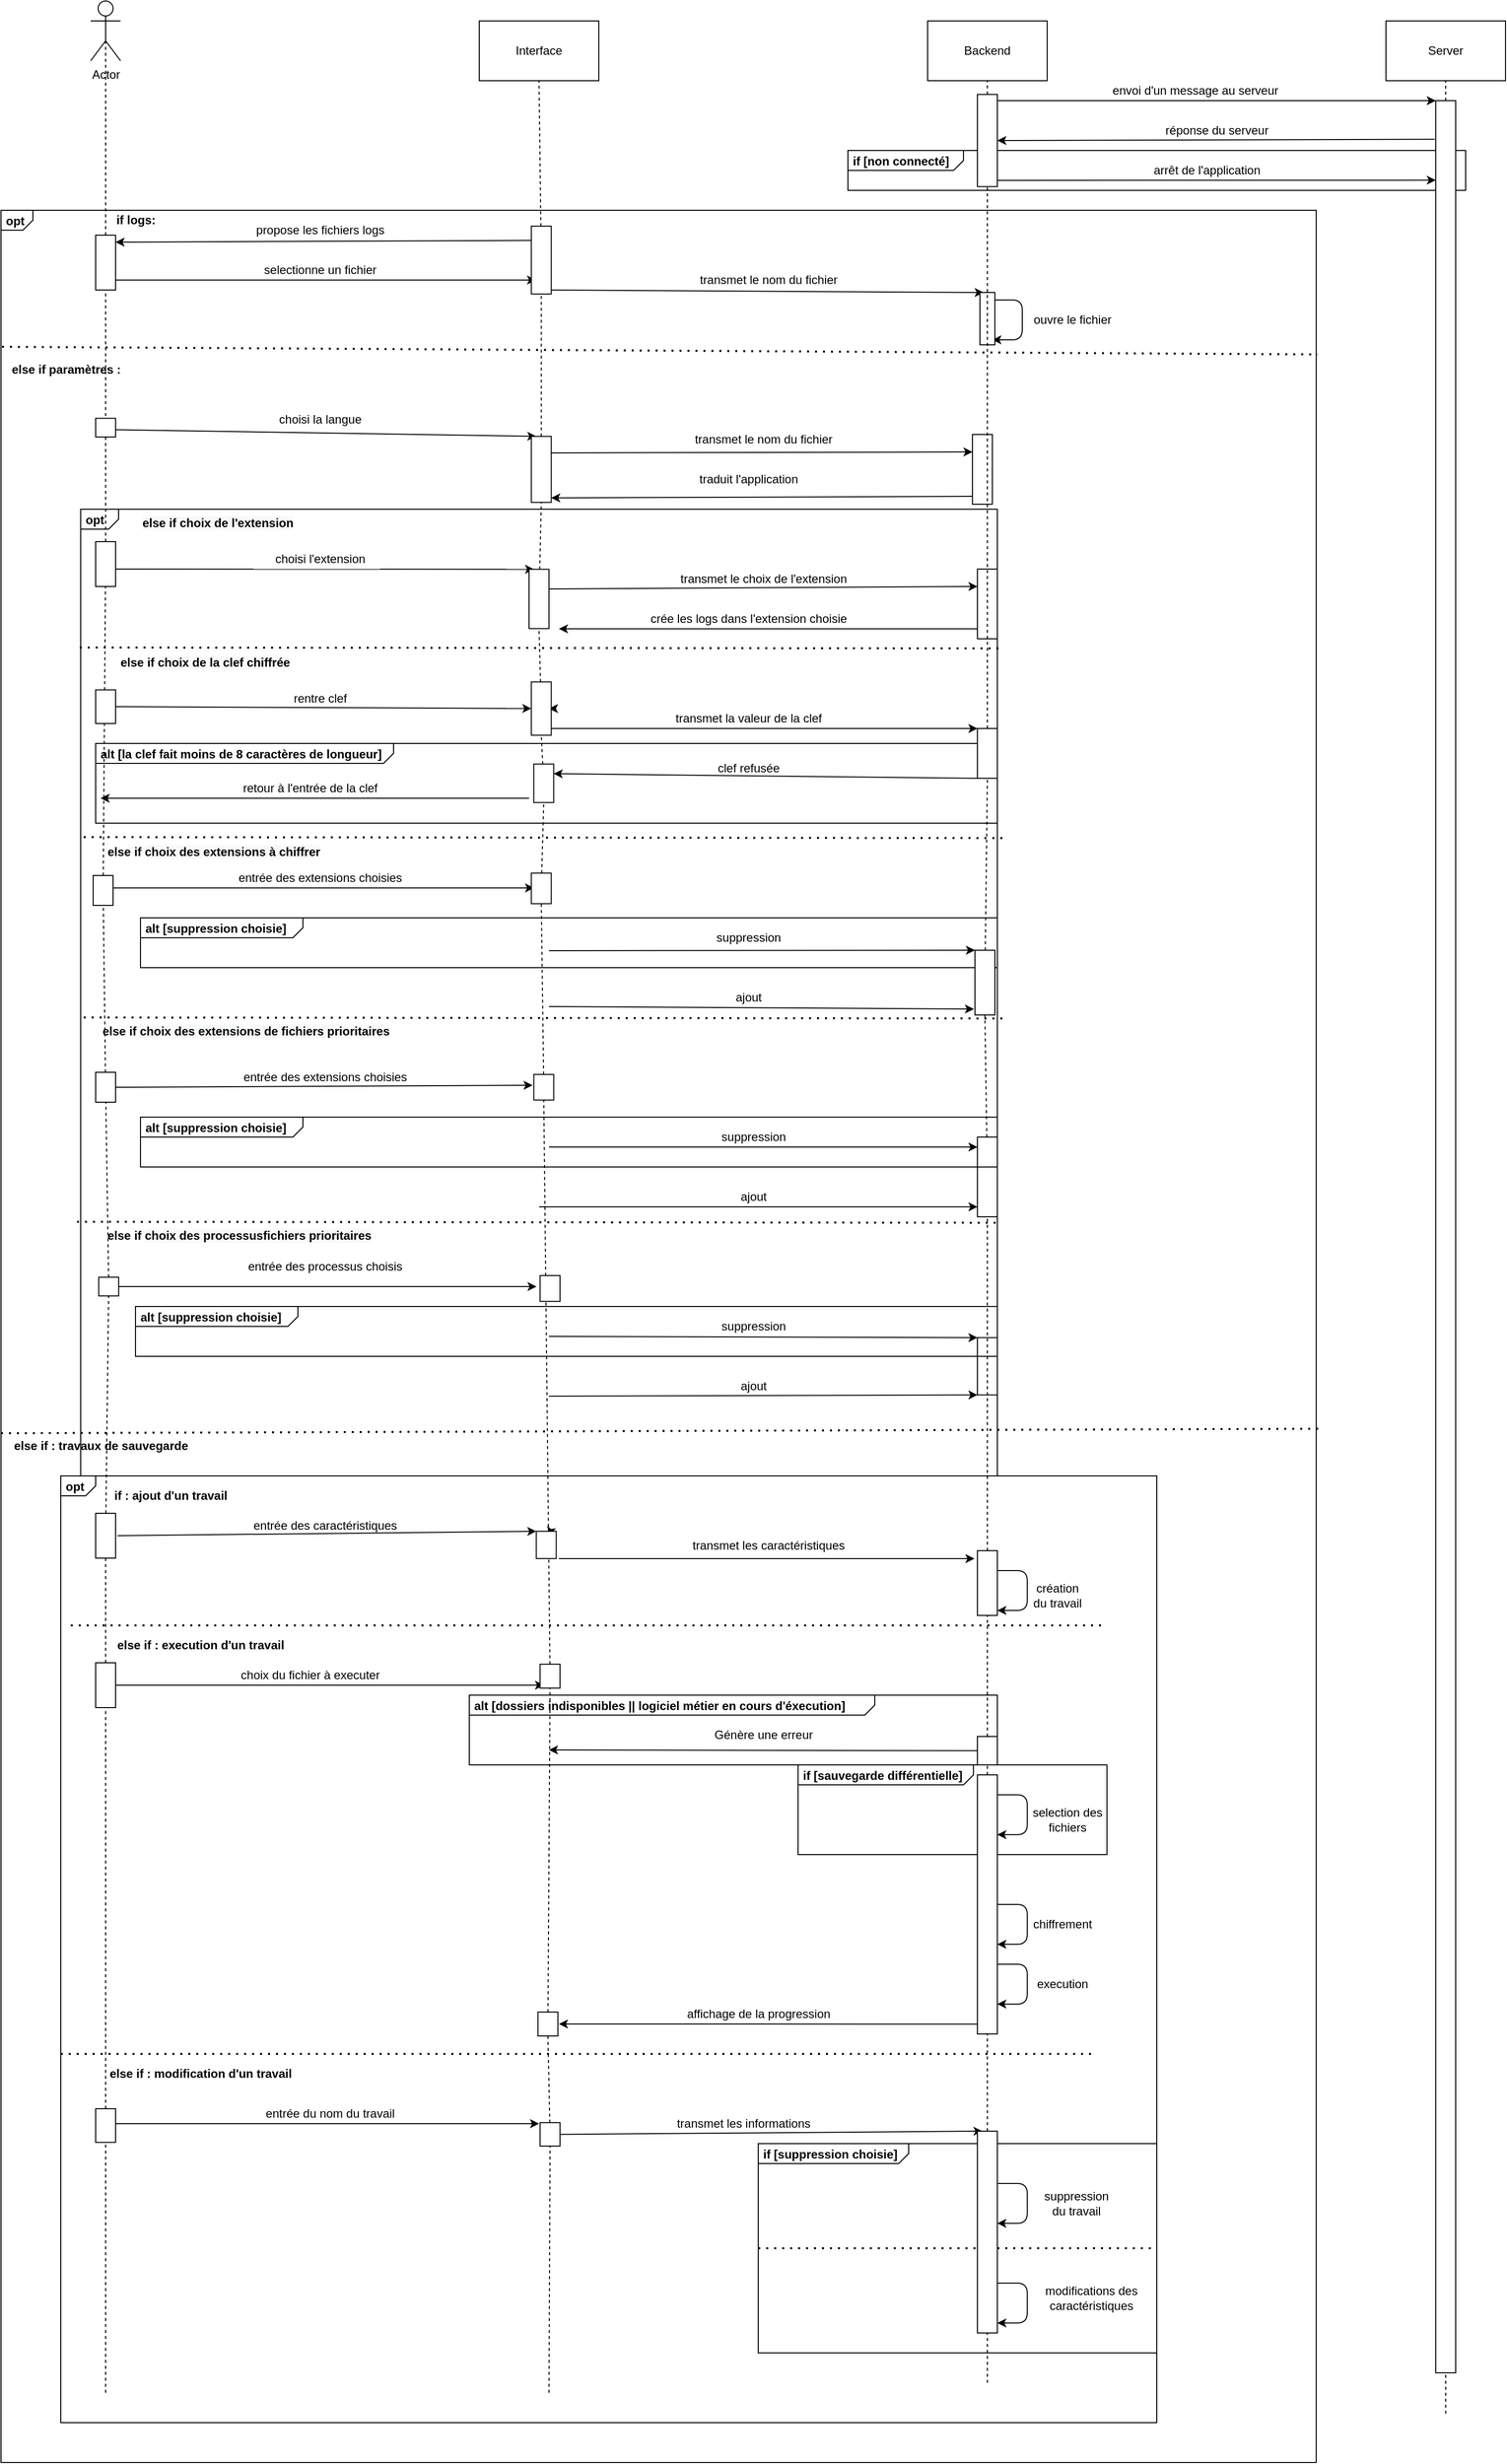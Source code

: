 <mxfile version="20.3.0" type="device"><diagram id="PxsKQjzxq3n8BK28m_Vh" name="Page-1"><mxGraphModel dx="2012" dy="721" grid="1" gridSize="10" guides="1" tooltips="1" connect="1" arrows="1" fold="1" page="1" pageScale="1" pageWidth="827" pageHeight="1169" math="0" shadow="0"><root><mxCell id="0"/><mxCell id="1" parent="0"/><mxCell id="45XpEmSDLMrkVgRj3AmM-132" value="&lt;p style=&quot;margin: 0px ; margin-top: 4px ; margin-left: 5px ; text-align: left&quot;&gt;&lt;b&gt;alt [suppression choisie]&lt;/b&gt;&lt;/p&gt;" style="html=1;shape=mxgraph.sysml.package;overflow=fill;labelX=163;align=left;spacingLeft=5;verticalAlign=top;spacingTop=-3;hachureGap=4;pointerEvents=0;fillColor=none;" parent="1" vertex="1"><mxGeometry x="-40" y="950" width="860" height="50" as="geometry"/></mxCell><mxCell id="ApVem01m_3u2dBKE90FA-76" value="&lt;p style=&quot;margin: 0px ; margin-top: 4px ; margin-left: 5px ; text-align: left&quot;&gt;&lt;b&gt;opt&lt;/b&gt;&lt;/p&gt;" style="html=1;shape=mxgraph.sysml.package;overflow=fill;labelX=32.5;align=left;spacingLeft=5;verticalAlign=top;spacingTop=-3;hachureGap=4;pointerEvents=0;fillColor=none;" parent="1" vertex="1"><mxGeometry x="-180" y="240" width="1320" height="2260" as="geometry"/></mxCell><mxCell id="ApVem01m_3u2dBKE90FA-80" value="&lt;p style=&quot;margin: 0px ; margin-top: 4px ; margin-left: 5px ; text-align: left&quot;&gt;&lt;b&gt;opt&lt;/b&gt;&lt;/p&gt;" style="html=1;shape=mxgraph.sysml.package;overflow=fill;labelX=38;align=left;spacingLeft=5;verticalAlign=top;spacingTop=-3;hachureGap=4;pointerEvents=0;fillColor=none;" parent="1" vertex="1"><mxGeometry x="-100" y="540" width="920" height="970" as="geometry"/></mxCell><mxCell id="45XpEmSDLMrkVgRj3AmM-125" value="&lt;p style=&quot;margin: 0px ; margin-top: 4px ; margin-left: 5px ; text-align: left&quot;&gt;&lt;b&gt;alt [la clef fait moins de 8 caractères de longueur]&lt;/b&gt;&lt;/p&gt;" style="html=1;shape=mxgraph.sysml.package;overflow=fill;labelX=299;align=left;spacingLeft=5;verticalAlign=top;spacingTop=-3;hachureGap=4;pointerEvents=0;fillColor=none;" parent="1" vertex="1"><mxGeometry x="-85" y="775" width="905" height="80" as="geometry"/></mxCell><mxCell id="ApVem01m_3u2dBKE90FA-90" value="&lt;p style=&quot;margin: 0px ; margin-top: 4px ; margin-left: 5px ; text-align: left&quot;&gt;&lt;b&gt;opt&lt;/b&gt;&lt;/p&gt;" style="html=1;shape=mxgraph.sysml.package;overflow=fill;labelX=35;align=left;spacingLeft=5;verticalAlign=top;spacingTop=-3;hachureGap=4;pointerEvents=0;fillColor=none;" parent="1" vertex="1"><mxGeometry x="-120" y="1510" width="1100" height="950" as="geometry"/></mxCell><mxCell id="ApVem01m_3u2dBKE90FA-95" value="&lt;p style=&quot;margin: 0px ; margin-top: 4px ; margin-left: 5px ; text-align: left&quot;&gt;&lt;b&gt;if [sauvegarde différentielle]&lt;/b&gt;&lt;/p&gt;" style="html=1;shape=mxgraph.sysml.package;overflow=fill;labelX=176;align=left;spacingLeft=5;verticalAlign=top;spacingTop=-3;hachureGap=4;pointerEvents=0;fillColor=none;" parent="1" vertex="1"><mxGeometry x="620" y="1800" width="310" height="90" as="geometry"/></mxCell><mxCell id="45XpEmSDLMrkVgRj3AmM-7" value="&lt;p style=&quot;margin: 0px ; margin-top: 4px ; margin-left: 5px ; text-align: left&quot;&gt;&lt;b&gt;if [non connecté]&lt;/b&gt;&lt;/p&gt;" style="html=1;shape=mxgraph.sysml.package;overflow=fill;labelX=116;align=left;spacingLeft=5;verticalAlign=top;spacingTop=-3;hachureGap=4;pointerEvents=0;fillColor=none;" parent="1" vertex="1"><mxGeometry x="670" y="180" width="620" height="40" as="geometry"/></mxCell><mxCell id="ApVem01m_3u2dBKE90FA-92" value="&lt;p style=&quot;margin: 0px ; margin-top: 4px ; margin-left: 5px ; text-align: left&quot;&gt;&lt;b&gt;alt [dossiers indisponibles || logiciel métier en cours d'éxecution]&lt;/b&gt;&lt;/p&gt;" style="html=1;shape=mxgraph.sysml.package;overflow=fill;labelX=407;align=left;spacingLeft=5;verticalAlign=top;spacingTop=-3;hachureGap=4;pointerEvents=0;fillColor=none;" parent="1" vertex="1"><mxGeometry x="290" y="1730" width="530" height="70" as="geometry"/></mxCell><mxCell id="ApVem01m_3u2dBKE90FA-1" value="Actor" style="shape=umlActor;verticalLabelPosition=bottom;verticalAlign=top;html=1;outlineConnect=0;" parent="1" vertex="1"><mxGeometry x="-90" y="30" width="30" height="60" as="geometry"/></mxCell><mxCell id="ApVem01m_3u2dBKE90FA-2" value="Interface" style="rounded=0;whiteSpace=wrap;html=1;" parent="1" vertex="1"><mxGeometry x="300" y="50" width="120" height="60" as="geometry"/></mxCell><mxCell id="ApVem01m_3u2dBKE90FA-3" value="Backend" style="rounded=0;whiteSpace=wrap;html=1;" parent="1" vertex="1"><mxGeometry x="750" y="50" width="120" height="60" as="geometry"/></mxCell><mxCell id="ApVem01m_3u2dBKE90FA-4" value="" style="endArrow=none;dashed=1;html=1;entryX=0.5;entryY=1;entryDx=0;entryDy=0;" parent="1" source="45XpEmSDLMrkVgRj3AmM-65" target="ApVem01m_3u2dBKE90FA-2" edge="1"><mxGeometry width="50" height="50" relative="1" as="geometry"><mxPoint x="370" y="2430" as="sourcePoint"/><mxPoint x="610" y="290" as="targetPoint"/></mxGeometry></mxCell><mxCell id="ApVem01m_3u2dBKE90FA-5" value="" style="endArrow=none;dashed=1;html=1;entryX=0.5;entryY=1;entryDx=0;entryDy=0;" parent="1" source="45XpEmSDLMrkVgRj3AmM-93" target="ApVem01m_3u2dBKE90FA-3" edge="1"><mxGeometry width="50" height="50" relative="1" as="geometry"><mxPoint x="810" y="2420" as="sourcePoint"/><mxPoint x="999.5" y="110" as="targetPoint"/></mxGeometry></mxCell><mxCell id="ApVem01m_3u2dBKE90FA-6" value="" style="endArrow=none;dashed=1;html=1;entryX=0.5;entryY=0.5;entryDx=0;entryDy=0;entryPerimeter=0;" parent="1" source="45XpEmSDLMrkVgRj3AmM-63" target="ApVem01m_3u2dBKE90FA-1" edge="1"><mxGeometry width="50" height="50" relative="1" as="geometry"><mxPoint x="-70" y="2430" as="sourcePoint"/><mxPoint x="610" y="290" as="targetPoint"/></mxGeometry></mxCell><mxCell id="ApVem01m_3u2dBKE90FA-7" value="" style="endArrow=classic;html=1;entryX=0.035;entryY=1;entryDx=0;entryDy=0;entryPerimeter=0;" parent="1" target="45XpEmSDLMrkVgRj3AmM-8" edge="1"><mxGeometry width="50" height="50" relative="1" as="geometry"><mxPoint x="811.5" y="210" as="sourcePoint"/><mxPoint x="1268.5" y="210" as="targetPoint"/></mxGeometry></mxCell><mxCell id="ApVem01m_3u2dBKE90FA-9" value="Server" style="rounded=0;whiteSpace=wrap;html=1;" parent="1" vertex="1"><mxGeometry x="1210" y="50" width="120" height="60" as="geometry"/></mxCell><mxCell id="ApVem01m_3u2dBKE90FA-10" value="" style="endArrow=none;dashed=1;html=1;entryX=0.5;entryY=1;entryDx=0;entryDy=0;" parent="1" source="45XpEmSDLMrkVgRj3AmM-8" target="ApVem01m_3u2dBKE90FA-9" edge="1"><mxGeometry width="50" height="50" relative="1" as="geometry"><mxPoint x="1270" y="2271" as="sourcePoint"/><mxPoint x="580" y="390" as="targetPoint"/></mxGeometry></mxCell><mxCell id="ApVem01m_3u2dBKE90FA-11" value="" style="endArrow=classic;html=1;entryX=0;entryY=1;entryDx=0;entryDy=0;" parent="1" target="45XpEmSDLMrkVgRj3AmM-8" edge="1"><mxGeometry width="50" height="50" relative="1" as="geometry"><mxPoint x="810" y="130" as="sourcePoint"/><mxPoint x="1260" y="130" as="targetPoint"/></mxGeometry></mxCell><mxCell id="ApVem01m_3u2dBKE90FA-12" value="envoi d'un message au serveur&amp;nbsp;" style="text;html=1;align=center;verticalAlign=middle;resizable=0;points=[];autosize=1;" parent="1" vertex="1"><mxGeometry x="925" y="110" width="190" height="20" as="geometry"/></mxCell><mxCell id="ApVem01m_3u2dBKE90FA-13" value="" style="endArrow=classic;html=1;exitX=0.017;exitY=1.05;exitDx=0;exitDy=0;exitPerimeter=0;" parent="1" source="45XpEmSDLMrkVgRj3AmM-8" edge="1"><mxGeometry width="50" height="50" relative="1" as="geometry"><mxPoint x="1270" y="170" as="sourcePoint"/><mxPoint x="820" y="170" as="targetPoint"/></mxGeometry></mxCell><mxCell id="ApVem01m_3u2dBKE90FA-14" value="réponse du serveur" style="text;html=1;align=center;verticalAlign=middle;resizable=0;points=[];autosize=1;" parent="1" vertex="1"><mxGeometry x="980" y="150" width="120" height="20" as="geometry"/></mxCell><mxCell id="ApVem01m_3u2dBKE90FA-15" value="arrêt de l'application" style="text;html=1;align=center;verticalAlign=middle;resizable=0;points=[];autosize=1;" parent="1" vertex="1"><mxGeometry x="970" y="190" width="120" height="20" as="geometry"/></mxCell><mxCell id="ApVem01m_3u2dBKE90FA-16" value="" style="endArrow=classic;html=1;exitX=0.211;exitY=1;exitDx=0;exitDy=0;exitPerimeter=0;entryX=0.127;entryY=0;entryDx=0;entryDy=0;entryPerimeter=0;" parent="1" source="45XpEmSDLMrkVgRj3AmM-65" target="45XpEmSDLMrkVgRj3AmM-63" edge="1"><mxGeometry width="50" height="50" relative="1" as="geometry"><mxPoint x="370" y="270" as="sourcePoint"/><mxPoint x="-60" y="270" as="targetPoint"/></mxGeometry></mxCell><mxCell id="ApVem01m_3u2dBKE90FA-17" value="propose les fichiers logs" style="text;html=1;align=center;verticalAlign=middle;resizable=0;points=[];autosize=1;" parent="1" vertex="1"><mxGeometry x="70" y="250" width="140" height="20" as="geometry"/></mxCell><mxCell id="ApVem01m_3u2dBKE90FA-18" value="" style="endArrow=classic;html=1;" parent="1" edge="1"><mxGeometry width="50" height="50" relative="1" as="geometry"><mxPoint x="-80" y="310" as="sourcePoint"/><mxPoint x="357" y="310" as="targetPoint"/></mxGeometry></mxCell><mxCell id="ApVem01m_3u2dBKE90FA-19" value="selectionne un fichier" style="text;html=1;align=center;verticalAlign=middle;resizable=0;points=[];autosize=1;" parent="1" vertex="1"><mxGeometry x="75" y="290" width="130" height="20" as="geometry"/></mxCell><mxCell id="ApVem01m_3u2dBKE90FA-20" value="" style="endArrow=classic;html=1;entryX=0;entryY=0.75;entryDx=0;entryDy=0;" parent="1" target="45XpEmSDLMrkVgRj3AmM-29" edge="1"><mxGeometry width="50" height="50" relative="1" as="geometry"><mxPoint x="370" y="320" as="sourcePoint"/><mxPoint x="810" y="320" as="targetPoint"/></mxGeometry></mxCell><mxCell id="ApVem01m_3u2dBKE90FA-21" value="transmet le nom du fichier" style="text;html=1;align=center;verticalAlign=middle;resizable=0;points=[];autosize=1;" parent="1" vertex="1"><mxGeometry x="515" y="300" width="150" height="20" as="geometry"/></mxCell><mxCell id="ApVem01m_3u2dBKE90FA-22" value="" style="endArrow=classic;html=1;" parent="1" edge="1"><mxGeometry width="50" height="50" relative="1" as="geometry"><mxPoint x="815" y="330" as="sourcePoint"/><mxPoint x="815" y="370" as="targetPoint"/><Array as="points"><mxPoint x="845" y="330"/><mxPoint x="845" y="370"/></Array></mxGeometry></mxCell><mxCell id="ApVem01m_3u2dBKE90FA-23" value="" style="endArrow=classic;html=1;entryX=0;entryY=0.75;entryDx=0;entryDy=0;" parent="1" target="45XpEmSDLMrkVgRj3AmM-67" edge="1"><mxGeometry width="50" height="50" relative="1" as="geometry"><mxPoint x="-80" y="460" as="sourcePoint"/><mxPoint x="370" y="460" as="targetPoint"/></mxGeometry></mxCell><mxCell id="ApVem01m_3u2dBKE90FA-24" value="choisi la langue" style="text;html=1;align=center;verticalAlign=middle;resizable=0;points=[];autosize=1;" parent="1" vertex="1"><mxGeometry x="90" y="440" width="100" height="20" as="geometry"/></mxCell><mxCell id="ApVem01m_3u2dBKE90FA-25" value="transmet le nom du fichier" style="text;html=1;align=center;verticalAlign=middle;resizable=0;points=[];autosize=1;" parent="1" vertex="1"><mxGeometry x="510" y="460" width="150" height="20" as="geometry"/></mxCell><mxCell id="ApVem01m_3u2dBKE90FA-26" value="" style="endArrow=classic;html=1;entryX=0.25;entryY=1;entryDx=0;entryDy=0;exitX=0.25;exitY=0;exitDx=0;exitDy=0;" parent="1" source="45XpEmSDLMrkVgRj3AmM-67" target="45XpEmSDLMrkVgRj3AmM-33" edge="1"><mxGeometry width="50" height="50" relative="1" as="geometry"><mxPoint x="380" y="483" as="sourcePoint"/><mxPoint x="810" y="480" as="targetPoint"/></mxGeometry></mxCell><mxCell id="ApVem01m_3u2dBKE90FA-27" value="" style="endArrow=classic;html=1;entryX=0.932;entryY=0;entryDx=0;entryDy=0;entryPerimeter=0;exitX=0.886;exitY=0.95;exitDx=0;exitDy=0;exitPerimeter=0;" parent="1" source="45XpEmSDLMrkVgRj3AmM-33" target="45XpEmSDLMrkVgRj3AmM-67" edge="1"><mxGeometry width="50" height="50" relative="1" as="geometry"><mxPoint x="810" y="520" as="sourcePoint"/><mxPoint x="370" y="520" as="targetPoint"/></mxGeometry></mxCell><mxCell id="ApVem01m_3u2dBKE90FA-28" value="traduit l'application" style="text;html=1;align=center;verticalAlign=middle;resizable=0;points=[];autosize=1;" parent="1" vertex="1"><mxGeometry x="515" y="500" width="110" height="20" as="geometry"/></mxCell><mxCell id="ApVem01m_3u2dBKE90FA-29" value="" style="endArrow=classic;html=1;exitX=0.611;exitY=0.25;exitDx=0;exitDy=0;exitPerimeter=0;entryX=0;entryY=0.75;entryDx=0;entryDy=0;" parent="1" source="45XpEmSDLMrkVgRj3AmM-49" target="45XpEmSDLMrkVgRj3AmM-71" edge="1"><mxGeometry width="50" height="50" relative="1" as="geometry"><mxPoint x="-60" y="600" as="sourcePoint"/><mxPoint x="340" y="600" as="targetPoint"/></mxGeometry></mxCell><mxCell id="ApVem01m_3u2dBKE90FA-30" value="choisi l'extension" style="text;html=1;align=center;verticalAlign=middle;resizable=0;points=[];autosize=1;" parent="1" vertex="1"><mxGeometry x="85" y="580" width="110" height="20" as="geometry"/></mxCell><mxCell id="ApVem01m_3u2dBKE90FA-31" value="transmet le choix de l'extension" style="text;html=1;align=center;verticalAlign=middle;resizable=0;points=[];autosize=1;" parent="1" vertex="1"><mxGeometry x="495" y="600" width="180" height="20" as="geometry"/></mxCell><mxCell id="ApVem01m_3u2dBKE90FA-32" value="" style="endArrow=classic;html=1;entryX=0.25;entryY=1;entryDx=0;entryDy=0;" parent="1" target="45XpEmSDLMrkVgRj3AmM-32" edge="1"><mxGeometry width="50" height="50" relative="1" as="geometry"><mxPoint x="370" y="620" as="sourcePoint"/><mxPoint x="770" y="620" as="targetPoint"/></mxGeometry></mxCell><mxCell id="ApVem01m_3u2dBKE90FA-33" value="" style="endArrow=classic;html=1;exitX=0.857;exitY=0.9;exitDx=0;exitDy=0;exitPerimeter=0;" parent="1" source="45XpEmSDLMrkVgRj3AmM-32" edge="1"><mxGeometry width="50" height="50" relative="1" as="geometry"><mxPoint x="780" y="660" as="sourcePoint"/><mxPoint x="380" y="660" as="targetPoint"/></mxGeometry></mxCell><mxCell id="ApVem01m_3u2dBKE90FA-34" value="crée les logs dans l'extension choisie" style="text;html=1;align=center;verticalAlign=middle;resizable=0;points=[];autosize=1;" parent="1" vertex="1"><mxGeometry x="465" y="640" width="210" height="20" as="geometry"/></mxCell><mxCell id="ApVem01m_3u2dBKE90FA-35" value="" style="endArrow=classic;html=1;exitX=0.5;exitY=0;exitDx=0;exitDy=0;" parent="1" source="45XpEmSDLMrkVgRj3AmM-70" edge="1"><mxGeometry width="50" height="50" relative="1" as="geometry"><mxPoint x="-50" y="740" as="sourcePoint"/><mxPoint x="370" y="740" as="targetPoint"/></mxGeometry></mxCell><mxCell id="ApVem01m_3u2dBKE90FA-36" value="rentre clef" style="text;html=1;align=center;verticalAlign=middle;resizable=0;points=[];autosize=1;" parent="1" vertex="1"><mxGeometry x="105" y="720" width="70" height="20" as="geometry"/></mxCell><mxCell id="ApVem01m_3u2dBKE90FA-37" value="" style="endArrow=classic;html=1;entryX=0;entryY=1;entryDx=0;entryDy=0;" parent="1" target="45XpEmSDLMrkVgRj3AmM-31" edge="1"><mxGeometry width="50" height="50" relative="1" as="geometry"><mxPoint x="370" y="760" as="sourcePoint"/><mxPoint x="790" y="760" as="targetPoint"/></mxGeometry></mxCell><mxCell id="ApVem01m_3u2dBKE90FA-38" value="transmet la valeur de la clef" style="text;html=1;align=center;verticalAlign=middle;resizable=0;points=[];autosize=1;" parent="1" vertex="1"><mxGeometry x="490" y="740" width="160" height="20" as="geometry"/></mxCell><mxCell id="ApVem01m_3u2dBKE90FA-39" value="" style="endArrow=classic;html=1;exitX=1;exitY=1;exitDx=0;exitDy=0;entryX=0.25;entryY=0;entryDx=0;entryDy=0;" parent="1" source="45XpEmSDLMrkVgRj3AmM-31" target="45XpEmSDLMrkVgRj3AmM-74" edge="1"><mxGeometry width="50" height="50" relative="1" as="geometry"><mxPoint x="780" y="810" as="sourcePoint"/><mxPoint x="400" y="810" as="targetPoint"/></mxGeometry></mxCell><mxCell id="ApVem01m_3u2dBKE90FA-40" value="clef refusée" style="text;html=1;align=center;verticalAlign=middle;resizable=0;points=[];autosize=1;" parent="1" vertex="1"><mxGeometry x="530" y="790" width="80" height="20" as="geometry"/></mxCell><mxCell id="ApVem01m_3u2dBKE90FA-41" value="" style="endArrow=classic;html=1;" parent="1" edge="1"><mxGeometry width="50" height="50" relative="1" as="geometry"><mxPoint x="350" y="830" as="sourcePoint"/><mxPoint x="-80" y="830" as="targetPoint"/></mxGeometry></mxCell><mxCell id="ApVem01m_3u2dBKE90FA-42" value="retour à l'entrée de la clef" style="text;html=1;align=center;verticalAlign=middle;resizable=0;points=[];autosize=1;" parent="1" vertex="1"><mxGeometry x="55" y="810" width="150" height="20" as="geometry"/></mxCell><mxCell id="ApVem01m_3u2dBKE90FA-43" value="" style="endArrow=classic;html=1;" parent="1" edge="1"><mxGeometry width="50" height="50" relative="1" as="geometry"><mxPoint x="-70" y="920" as="sourcePoint"/><mxPoint x="355" y="920" as="targetPoint"/></mxGeometry></mxCell><mxCell id="ApVem01m_3u2dBKE90FA-44" value="entrée des extensions choisies" style="text;html=1;align=center;verticalAlign=middle;resizable=0;points=[];autosize=1;" parent="1" vertex="1"><mxGeometry x="50" y="900" width="180" height="20" as="geometry"/></mxCell><mxCell id="ApVem01m_3u2dBKE90FA-45" value="" style="endArrow=classic;html=1;entryX=0;entryY=1;entryDx=0;entryDy=0;" parent="1" target="45XpEmSDLMrkVgRj3AmM-30" edge="1"><mxGeometry width="50" height="50" relative="1" as="geometry"><mxPoint x="370" y="983" as="sourcePoint"/><mxPoint x="790" y="980" as="targetPoint"/></mxGeometry></mxCell><mxCell id="ApVem01m_3u2dBKE90FA-46" value="" style="endArrow=classic;html=1;entryX=0.908;entryY=1.05;entryDx=0;entryDy=0;entryPerimeter=0;" parent="1" target="45XpEmSDLMrkVgRj3AmM-30" edge="1"><mxGeometry width="50" height="50" relative="1" as="geometry"><mxPoint x="370" y="1039" as="sourcePoint"/><mxPoint x="810" y="1040" as="targetPoint"/></mxGeometry></mxCell><mxCell id="ApVem01m_3u2dBKE90FA-47" value="suppression" style="text;html=1;align=center;verticalAlign=middle;resizable=0;points=[];autosize=1;" parent="1" vertex="1"><mxGeometry x="530" y="960" width="80" height="20" as="geometry"/></mxCell><mxCell id="ApVem01m_3u2dBKE90FA-48" value="ajout" style="text;html=1;align=center;verticalAlign=middle;resizable=0;points=[];autosize=1;" parent="1" vertex="1"><mxGeometry x="550" y="1020" width="40" height="20" as="geometry"/></mxCell><mxCell id="ApVem01m_3u2dBKE90FA-49" value="" style="endArrow=classic;html=1;entryX=0.422;entryY=1.063;entryDx=0;entryDy=0;entryPerimeter=0;exitX=0.5;exitY=0;exitDx=0;exitDy=0;" parent="1" source="45XpEmSDLMrkVgRj3AmM-54" target="45XpEmSDLMrkVgRj3AmM-79" edge="1"><mxGeometry width="50" height="50" relative="1" as="geometry"><mxPoint x="-40" y="1120" as="sourcePoint"/><mxPoint x="370" y="1120" as="targetPoint"/></mxGeometry></mxCell><mxCell id="ApVem01m_3u2dBKE90FA-50" value="entrée des extensions choisies" style="text;html=1;align=center;verticalAlign=middle;resizable=0;points=[];autosize=1;" parent="1" vertex="1"><mxGeometry x="55" y="1100" width="180" height="20" as="geometry"/></mxCell><mxCell id="ApVem01m_3u2dBKE90FA-51" value="" style="endArrow=classic;html=1;" parent="1" edge="1"><mxGeometry width="50" height="50" relative="1" as="geometry"><mxPoint x="370" y="1180" as="sourcePoint"/><mxPoint x="800" y="1180" as="targetPoint"/></mxGeometry></mxCell><mxCell id="ApVem01m_3u2dBKE90FA-52" value="" style="endArrow=classic;html=1;" parent="1" edge="1"><mxGeometry width="50" height="50" relative="1" as="geometry"><mxPoint x="360" y="1240" as="sourcePoint"/><mxPoint x="800" y="1240" as="targetPoint"/></mxGeometry></mxCell><mxCell id="ApVem01m_3u2dBKE90FA-53" value="suppression" style="text;html=1;align=center;verticalAlign=middle;resizable=0;points=[];autosize=1;" parent="1" vertex="1"><mxGeometry x="535" y="1160" width="80" height="20" as="geometry"/></mxCell><mxCell id="ApVem01m_3u2dBKE90FA-54" value="ajout" style="text;html=1;align=center;verticalAlign=middle;resizable=0;points=[];autosize=1;" parent="1" vertex="1"><mxGeometry x="555" y="1220" width="40" height="20" as="geometry"/></mxCell><mxCell id="ApVem01m_3u2dBKE90FA-55" value="" style="endArrow=classic;html=1;" parent="1" source="45XpEmSDLMrkVgRj3AmM-83" edge="1"><mxGeometry width="50" height="50" relative="1" as="geometry"><mxPoint x="-63" y="1570" as="sourcePoint"/><mxPoint x="370" y="1570" as="targetPoint"/></mxGeometry></mxCell><mxCell id="ApVem01m_3u2dBKE90FA-56" value="entrée des processus choisis" style="text;html=1;align=center;verticalAlign=middle;resizable=0;points=[];autosize=1;" parent="1" vertex="1"><mxGeometry x="60" y="1290" width="170" height="20" as="geometry"/></mxCell><mxCell id="ApVem01m_3u2dBKE90FA-57" value="" style="endArrow=classic;html=1;entryX=0;entryY=1;entryDx=0;entryDy=0;" parent="1" target="45XpEmSDLMrkVgRj3AmM-12" edge="1"><mxGeometry width="50" height="50" relative="1" as="geometry"><mxPoint x="370" y="1370" as="sourcePoint"/><mxPoint x="790" y="1370" as="targetPoint"/></mxGeometry></mxCell><mxCell id="ApVem01m_3u2dBKE90FA-58" value="" style="endArrow=classic;html=1;entryX=1;entryY=1;entryDx=0;entryDy=0;" parent="1" target="45XpEmSDLMrkVgRj3AmM-12" edge="1"><mxGeometry width="50" height="50" relative="1" as="geometry"><mxPoint x="370" y="1430" as="sourcePoint"/><mxPoint x="790" y="1430" as="targetPoint"/></mxGeometry></mxCell><mxCell id="ApVem01m_3u2dBKE90FA-59" value="suppression" style="text;html=1;align=center;verticalAlign=middle;resizable=0;points=[];autosize=1;" parent="1" vertex="1"><mxGeometry x="535" y="1350" width="80" height="20" as="geometry"/></mxCell><mxCell id="ApVem01m_3u2dBKE90FA-60" value="ajout" style="text;html=1;align=center;verticalAlign=middle;resizable=0;points=[];autosize=1;" parent="1" vertex="1"><mxGeometry x="555" y="1410" width="40" height="20" as="geometry"/></mxCell><mxCell id="ApVem01m_3u2dBKE90FA-62" value="" style="endArrow=classic;html=1;exitX=0.5;exitY=0;exitDx=0;exitDy=0;" parent="1" source="45XpEmSDLMrkVgRj3AmM-56" edge="1"><mxGeometry width="50" height="50" relative="1" as="geometry"><mxPoint x="-52.5" y="1320" as="sourcePoint"/><mxPoint x="357.5" y="1320" as="targetPoint"/></mxGeometry></mxCell><mxCell id="ApVem01m_3u2dBKE90FA-63" value="" style="endArrow=classic;html=1;" parent="1" edge="1"><mxGeometry width="50" height="50" relative="1" as="geometry"><mxPoint x="380" y="1593" as="sourcePoint"/><mxPoint x="797" y="1593" as="targetPoint"/></mxGeometry></mxCell><mxCell id="ApVem01m_3u2dBKE90FA-64" value="" style="endArrow=classic;html=1;" parent="1" edge="1"><mxGeometry width="50" height="50" relative="1" as="geometry"><mxPoint x="820" y="1605" as="sourcePoint"/><mxPoint x="820" y="1645" as="targetPoint"/><Array as="points"><mxPoint x="850" y="1605"/><mxPoint x="850" y="1645"/></Array></mxGeometry></mxCell><mxCell id="ApVem01m_3u2dBKE90FA-65" value="entrée des caractéristiques" style="text;html=1;align=center;verticalAlign=middle;resizable=0;points=[];autosize=1;" parent="1" vertex="1"><mxGeometry x="65" y="1550" width="160" height="20" as="geometry"/></mxCell><mxCell id="ApVem01m_3u2dBKE90FA-66" value="transmet les caractéristiques" style="text;html=1;align=center;verticalAlign=middle;resizable=0;points=[];autosize=1;" parent="1" vertex="1"><mxGeometry x="505" y="1570" width="170" height="20" as="geometry"/></mxCell><mxCell id="ApVem01m_3u2dBKE90FA-67" value="création &lt;br&gt;du travail" style="text;html=1;align=center;verticalAlign=middle;resizable=0;points=[];autosize=1;" parent="1" vertex="1"><mxGeometry x="850" y="1615" width="60" height="30" as="geometry"/></mxCell><mxCell id="ApVem01m_3u2dBKE90FA-68" value="" style="endArrow=classic;html=1;" parent="1" edge="1"><mxGeometry width="50" height="50" relative="1" as="geometry"><mxPoint x="-75" y="1720" as="sourcePoint"/><mxPoint x="365" y="1720" as="targetPoint"/></mxGeometry></mxCell><mxCell id="ApVem01m_3u2dBKE90FA-69" value="" style="endArrow=classic;html=1;exitX=0.5;exitY=1;exitDx=0;exitDy=0;" parent="1" source="45XpEmSDLMrkVgRj3AmM-87" edge="1"><mxGeometry width="50" height="50" relative="1" as="geometry"><mxPoint x="790" y="1785" as="sourcePoint"/><mxPoint x="370" y="1785" as="targetPoint"/></mxGeometry></mxCell><mxCell id="ApVem01m_3u2dBKE90FA-70" value="Génère une erreur" style="text;html=1;align=center;verticalAlign=middle;resizable=0;points=[];autosize=1;" parent="1" vertex="1"><mxGeometry x="530" y="1760" width="110" height="20" as="geometry"/></mxCell><mxCell id="ApVem01m_3u2dBKE90FA-71" value="choix du fichier à executer" style="text;html=1;align=center;verticalAlign=middle;resizable=0;points=[];autosize=1;" parent="1" vertex="1"><mxGeometry x="55" y="1700" width="150" height="20" as="geometry"/></mxCell><mxCell id="ApVem01m_3u2dBKE90FA-72" value="" style="endArrow=classic;html=1;" parent="1" edge="1"><mxGeometry width="50" height="50" relative="1" as="geometry"><mxPoint x="820" y="1940" as="sourcePoint"/><mxPoint x="820" y="1980" as="targetPoint"/><Array as="points"><mxPoint x="850" y="1940"/><mxPoint x="850" y="1980"/></Array></mxGeometry></mxCell><mxCell id="ApVem01m_3u2dBKE90FA-73" value="" style="endArrow=classic;html=1;" parent="1" edge="1"><mxGeometry width="50" height="50" relative="1" as="geometry"><mxPoint x="820" y="2000" as="sourcePoint"/><mxPoint x="820" y="2040" as="targetPoint"/><Array as="points"><mxPoint x="850" y="2000"/><mxPoint x="850" y="2040"/></Array></mxGeometry></mxCell><mxCell id="ApVem01m_3u2dBKE90FA-74" value="chiffrement" style="text;html=1;align=center;verticalAlign=middle;resizable=0;points=[];autosize=1;" parent="1" vertex="1"><mxGeometry x="850" y="1950" width="70" height="20" as="geometry"/></mxCell><mxCell id="ApVem01m_3u2dBKE90FA-75" value="execution" style="text;html=1;align=center;verticalAlign=middle;resizable=0;points=[];autosize=1;" parent="1" vertex="1"><mxGeometry x="850" y="2010" width="70" height="20" as="geometry"/></mxCell><mxCell id="ApVem01m_3u2dBKE90FA-77" value="ouvre le fichier" style="text;html=1;align=center;verticalAlign=middle;resizable=0;points=[];autosize=1;" parent="1" vertex="1"><mxGeometry x="850" y="340" width="90" height="20" as="geometry"/></mxCell><mxCell id="ApVem01m_3u2dBKE90FA-93" value="" style="endArrow=classic;html=1;" parent="1" edge="1"><mxGeometry width="50" height="50" relative="1" as="geometry"><mxPoint x="820" y="1830" as="sourcePoint"/><mxPoint x="820" y="1870" as="targetPoint"/><Array as="points"><mxPoint x="850" y="1830"/><mxPoint x="850" y="1870"/></Array></mxGeometry></mxCell><mxCell id="ApVem01m_3u2dBKE90FA-94" value="selection des &lt;br&gt;fichiers" style="text;html=1;align=center;verticalAlign=middle;resizable=0;points=[];autosize=1;" parent="1" vertex="1"><mxGeometry x="845" y="1840" width="90" height="30" as="geometry"/></mxCell><mxCell id="ApVem01m_3u2dBKE90FA-96" value="" style="endArrow=classic;html=1;" parent="1" edge="1"><mxGeometry width="50" height="50" relative="1" as="geometry"><mxPoint x="-70" y="2160" as="sourcePoint"/><mxPoint x="360" y="2160" as="targetPoint"/></mxGeometry></mxCell><mxCell id="ApVem01m_3u2dBKE90FA-97" value="entrée du nom du travail" style="text;html=1;align=center;verticalAlign=middle;resizable=0;points=[];autosize=1;" parent="1" vertex="1"><mxGeometry x="80" y="2140" width="140" height="20" as="geometry"/></mxCell><mxCell id="ApVem01m_3u2dBKE90FA-98" value="" style="endArrow=classic;html=1;entryX=0;entryY=0.75;entryDx=0;entryDy=0;exitX=0.5;exitY=0;exitDx=0;exitDy=0;" parent="1" source="45XpEmSDLMrkVgRj3AmM-91" target="45XpEmSDLMrkVgRj3AmM-46" edge="1"><mxGeometry width="50" height="50" relative="1" as="geometry"><mxPoint x="370" y="2170" as="sourcePoint"/><mxPoint x="810" y="2170" as="targetPoint"/></mxGeometry></mxCell><mxCell id="ApVem01m_3u2dBKE90FA-99" value="transmet les informations" style="text;html=1;align=center;verticalAlign=middle;resizable=0;points=[];autosize=1;" parent="1" vertex="1"><mxGeometry x="490" y="2150" width="150" height="20" as="geometry"/></mxCell><mxCell id="ApVem01m_3u2dBKE90FA-100" value="&lt;p style=&quot;margin: 0px ; margin-top: 4px ; margin-left: 5px ; text-align: left&quot;&gt;&lt;b&gt;if [suppression choisie]&lt;/b&gt;&lt;/p&gt;" style="html=1;shape=mxgraph.sysml.package;overflow=fill;labelX=151;align=left;spacingLeft=5;verticalAlign=top;spacingTop=-3;hachureGap=4;pointerEvents=0;fillColor=none;" parent="1" vertex="1"><mxGeometry x="580" y="2180" width="400" height="210" as="geometry"/></mxCell><mxCell id="ApVem01m_3u2dBKE90FA-101" value="" style="endArrow=none;dashed=1;html=1;dashPattern=1 3;strokeWidth=2;exitX=0;exitY=0.5;exitDx=0;exitDy=0;exitPerimeter=0;entryX=1;entryY=0.5;entryDx=0;entryDy=0;entryPerimeter=0;" parent="1" source="ApVem01m_3u2dBKE90FA-100" target="ApVem01m_3u2dBKE90FA-100" edge="1"><mxGeometry width="50" height="50" relative="1" as="geometry"><mxPoint x="560" y="2100" as="sourcePoint"/><mxPoint x="610" y="2050" as="targetPoint"/></mxGeometry></mxCell><mxCell id="ApVem01m_3u2dBKE90FA-102" value="" style="endArrow=classic;html=1;" parent="1" edge="1"><mxGeometry width="50" height="50" relative="1" as="geometry"><mxPoint x="820" y="2220" as="sourcePoint"/><mxPoint x="820" y="2260" as="targetPoint"/><Array as="points"><mxPoint x="850" y="2220"/><mxPoint x="850" y="2260"/></Array></mxGeometry></mxCell><mxCell id="ApVem01m_3u2dBKE90FA-103" value="" style="endArrow=classic;html=1;" parent="1" edge="1"><mxGeometry width="50" height="50" relative="1" as="geometry"><mxPoint x="820" y="2320" as="sourcePoint"/><mxPoint x="820" y="2360" as="targetPoint"/><Array as="points"><mxPoint x="850" y="2320"/><mxPoint x="850" y="2360"/></Array></mxGeometry></mxCell><mxCell id="ApVem01m_3u2dBKE90FA-104" value="suppression &lt;br&gt;du travail" style="text;html=1;align=center;verticalAlign=middle;resizable=0;points=[];autosize=1;" parent="1" vertex="1"><mxGeometry x="858.5" y="2225" width="80" height="30" as="geometry"/></mxCell><mxCell id="ApVem01m_3u2dBKE90FA-105" value="modifications des &lt;br&gt;caractéristiques" style="text;html=1;align=center;verticalAlign=middle;resizable=0;points=[];autosize=1;" parent="1" vertex="1"><mxGeometry x="858.5" y="2320" width="110" height="30" as="geometry"/></mxCell><mxCell id="45XpEmSDLMrkVgRj3AmM-1" value="" style="endArrow=classic;html=1;exitX=0.962;exitY=1;exitDx=0;exitDy=0;exitPerimeter=0;" parent="1" source="45XpEmSDLMrkVgRj3AmM-27" edge="1"><mxGeometry width="50" height="50" relative="1" as="geometry"><mxPoint x="810" y="2070" as="sourcePoint"/><mxPoint x="380" y="2060" as="targetPoint"/></mxGeometry></mxCell><mxCell id="45XpEmSDLMrkVgRj3AmM-2" value="affichage de la progression" style="text;html=1;align=center;verticalAlign=middle;resizable=0;points=[];autosize=1;" parent="1" vertex="1"><mxGeometry x="500" y="2040" width="160" height="20" as="geometry"/></mxCell><mxCell id="45XpEmSDLMrkVgRj3AmM-8" value="" style="rounded=0;whiteSpace=wrap;html=1;rotation=90;" parent="1" vertex="1"><mxGeometry x="130" y="1260" width="2280" height="20" as="geometry"/></mxCell><mxCell id="45XpEmSDLMrkVgRj3AmM-11" value="" style="endArrow=none;dashed=1;html=1;entryX=1;entryY=0.5;entryDx=0;entryDy=0;" parent="1" target="45XpEmSDLMrkVgRj3AmM-8" edge="1"><mxGeometry width="50" height="50" relative="1" as="geometry"><mxPoint x="1270" y="2451" as="sourcePoint"/><mxPoint x="1270" y="110" as="targetPoint"/></mxGeometry></mxCell><mxCell id="45XpEmSDLMrkVgRj3AmM-12" value="" style="rounded=0;whiteSpace=wrap;html=1;rotation=90;" parent="1" vertex="1"><mxGeometry x="781.25" y="1390" width="57.5" height="20" as="geometry"/></mxCell><mxCell id="45XpEmSDLMrkVgRj3AmM-29" value="" style="rounded=0;whiteSpace=wrap;html=1;rotation=90;" parent="1" vertex="1"><mxGeometry x="783.75" y="341.25" width="52.5" height="15" as="geometry"/></mxCell><mxCell id="45XpEmSDLMrkVgRj3AmM-32" value="" style="rounded=0;whiteSpace=wrap;html=1;rotation=90;" parent="1" vertex="1"><mxGeometry x="775" y="625" width="70" height="20" as="geometry"/></mxCell><mxCell id="45XpEmSDLMrkVgRj3AmM-33" value="" style="rounded=0;whiteSpace=wrap;html=1;rotation=90;" parent="1" vertex="1"><mxGeometry x="770" y="490" width="70" height="20" as="geometry"/></mxCell><mxCell id="45XpEmSDLMrkVgRj3AmM-31" value="" style="rounded=0;whiteSpace=wrap;html=1;rotation=90;" parent="1" vertex="1"><mxGeometry x="785" y="775" width="50" height="20" as="geometry"/></mxCell><mxCell id="45XpEmSDLMrkVgRj3AmM-28" value="" style="rounded=0;whiteSpace=wrap;html=1;rotation=90;" parent="1" vertex="1"><mxGeometry x="770" y="1200" width="80" height="20" as="geometry"/></mxCell><mxCell id="45XpEmSDLMrkVgRj3AmM-41" value="" style="endArrow=none;dashed=1;html=1;entryX=1;entryY=0.5;entryDx=0;entryDy=0;" parent="1" source="45XpEmSDLMrkVgRj3AmM-13" target="45XpEmSDLMrkVgRj3AmM-28" edge="1"><mxGeometry width="50" height="50" relative="1" as="geometry"><mxPoint x="810" y="2420" as="sourcePoint"/><mxPoint x="810" y="830" as="targetPoint"/></mxGeometry></mxCell><mxCell id="45XpEmSDLMrkVgRj3AmM-13" value="" style="rounded=0;whiteSpace=wrap;html=1;rotation=90;" parent="1" vertex="1"><mxGeometry x="777.5" y="1607.5" width="65" height="20" as="geometry"/></mxCell><mxCell id="45XpEmSDLMrkVgRj3AmM-43" value="" style="endArrow=none;dashed=1;html=1;entryX=1;entryY=0.5;entryDx=0;entryDy=0;" parent="1" source="45XpEmSDLMrkVgRj3AmM-87" target="45XpEmSDLMrkVgRj3AmM-13" edge="1"><mxGeometry width="50" height="50" relative="1" as="geometry"><mxPoint x="810" y="2420" as="sourcePoint"/><mxPoint x="810" y="1250" as="targetPoint"/></mxGeometry></mxCell><mxCell id="45XpEmSDLMrkVgRj3AmM-27" value="" style="rounded=0;whiteSpace=wrap;html=1;rotation=90;" parent="1" vertex="1"><mxGeometry x="680" y="1930" width="260" height="20" as="geometry"/></mxCell><mxCell id="45XpEmSDLMrkVgRj3AmM-44" value="" style="endArrow=none;dashed=1;html=1;entryX=1;entryY=0.5;entryDx=0;entryDy=0;" parent="1" source="45XpEmSDLMrkVgRj3AmM-46" target="45XpEmSDLMrkVgRj3AmM-27" edge="1"><mxGeometry width="50" height="50" relative="1" as="geometry"><mxPoint x="810" y="2420" as="sourcePoint"/><mxPoint x="810" y="1660" as="targetPoint"/></mxGeometry></mxCell><mxCell id="45XpEmSDLMrkVgRj3AmM-46" value="" style="rounded=0;whiteSpace=wrap;html=1;rotation=90;" parent="1" vertex="1"><mxGeometry x="708.75" y="2258.75" width="202.5" height="20" as="geometry"/></mxCell><mxCell id="45XpEmSDLMrkVgRj3AmM-47" value="" style="endArrow=none;dashed=1;html=1;entryX=1;entryY=0.5;entryDx=0;entryDy=0;" parent="1" target="45XpEmSDLMrkVgRj3AmM-46" edge="1"><mxGeometry width="50" height="50" relative="1" as="geometry"><mxPoint x="810" y="2420" as="sourcePoint"/><mxPoint x="810" y="2070" as="targetPoint"/></mxGeometry></mxCell><mxCell id="45XpEmSDLMrkVgRj3AmM-38" value="" style="endArrow=none;dashed=1;html=1;entryX=1;entryY=0.5;entryDx=0;entryDy=0;" parent="1" source="45XpEmSDLMrkVgRj3AmM-30" target="45XpEmSDLMrkVgRj3AmM-31" edge="1"><mxGeometry width="50" height="50" relative="1" as="geometry"><mxPoint x="810" y="2420" as="sourcePoint"/><mxPoint x="810" y="110" as="targetPoint"/></mxGeometry></mxCell><mxCell id="45XpEmSDLMrkVgRj3AmM-50" value="" style="endArrow=none;dashed=1;html=1;entryX=0.5;entryY=0.5;entryDx=0;entryDy=0;entryPerimeter=0;" parent="1" source="45XpEmSDLMrkVgRj3AmM-52" target="45XpEmSDLMrkVgRj3AmM-49" edge="1"><mxGeometry width="50" height="50" relative="1" as="geometry"><mxPoint x="-70" y="2430" as="sourcePoint"/><mxPoint x="-75" y="60" as="targetPoint"/></mxGeometry></mxCell><mxCell id="45XpEmSDLMrkVgRj3AmM-49" value="" style="rounded=0;whiteSpace=wrap;html=1;rotation=90;" parent="1" vertex="1"><mxGeometry x="-97.5" y="585" width="45" height="20" as="geometry"/></mxCell><mxCell id="45XpEmSDLMrkVgRj3AmM-51" value="" style="rounded=0;whiteSpace=wrap;html=1;rotation=90;" parent="1" vertex="1"><mxGeometry x="-91.87" y="728.13" width="33.75" height="20" as="geometry"/></mxCell><mxCell id="45XpEmSDLMrkVgRj3AmM-53" value="" style="endArrow=none;dashed=1;html=1;entryX=0.5;entryY=0.5;entryDx=0;entryDy=0;entryPerimeter=0;" parent="1" source="45XpEmSDLMrkVgRj3AmM-54" target="45XpEmSDLMrkVgRj3AmM-52" edge="1"><mxGeometry width="50" height="50" relative="1" as="geometry"><mxPoint x="-70" y="2430" as="sourcePoint"/><mxPoint x="-75" y="595" as="targetPoint"/></mxGeometry></mxCell><mxCell id="45XpEmSDLMrkVgRj3AmM-55" value="" style="endArrow=none;dashed=1;html=1;entryX=0.5;entryY=0.5;entryDx=0;entryDy=0;entryPerimeter=0;" parent="1" source="45XpEmSDLMrkVgRj3AmM-56" target="45XpEmSDLMrkVgRj3AmM-54" edge="1"><mxGeometry width="50" height="50" relative="1" as="geometry"><mxPoint x="-70" y="2430" as="sourcePoint"/><mxPoint x="-77.5" y="930" as="targetPoint"/></mxGeometry></mxCell><mxCell id="45XpEmSDLMrkVgRj3AmM-57" value="" style="endArrow=none;dashed=1;html=1;entryX=0.5;entryY=0.5;entryDx=0;entryDy=0;entryPerimeter=0;" parent="1" source="45XpEmSDLMrkVgRj3AmM-58" target="45XpEmSDLMrkVgRj3AmM-56" edge="1"><mxGeometry width="50" height="50" relative="1" as="geometry"><mxPoint x="-70" y="2430" as="sourcePoint"/><mxPoint x="-77.5" y="1120" as="targetPoint"/></mxGeometry></mxCell><mxCell id="45XpEmSDLMrkVgRj3AmM-59" value="" style="endArrow=none;dashed=1;html=1;entryX=0.5;entryY=0.5;entryDx=0;entryDy=0;entryPerimeter=0;" parent="1" source="45XpEmSDLMrkVgRj3AmM-60" target="45XpEmSDLMrkVgRj3AmM-58" edge="1"><mxGeometry width="50" height="50" relative="1" as="geometry"><mxPoint x="-70" y="2430" as="sourcePoint"/><mxPoint x="-75" y="1320" as="targetPoint"/></mxGeometry></mxCell><mxCell id="45XpEmSDLMrkVgRj3AmM-61" value="" style="endArrow=none;dashed=1;html=1;entryX=0.5;entryY=0.5;entryDx=0;entryDy=0;entryPerimeter=0;" parent="1" source="45XpEmSDLMrkVgRj3AmM-89" target="45XpEmSDLMrkVgRj3AmM-60" edge="1"><mxGeometry width="50" height="50" relative="1" as="geometry"><mxPoint x="-70" y="2430" as="sourcePoint"/><mxPoint x="-75" y="1570" as="targetPoint"/></mxGeometry></mxCell><mxCell id="45XpEmSDLMrkVgRj3AmM-64" value="" style="endArrow=none;dashed=1;html=1;entryX=0.5;entryY=0.5;entryDx=0;entryDy=0;entryPerimeter=0;" parent="1" source="45XpEmSDLMrkVgRj3AmM-49" target="45XpEmSDLMrkVgRj3AmM-63" edge="1"><mxGeometry width="50" height="50" relative="1" as="geometry"><mxPoint x="-75" y="572.5" as="sourcePoint"/><mxPoint x="-75" y="60" as="targetPoint"/></mxGeometry></mxCell><mxCell id="45XpEmSDLMrkVgRj3AmM-63" value="" style="rounded=0;whiteSpace=wrap;html=1;rotation=90;" parent="1" vertex="1"><mxGeometry x="-102.5" y="282.5" width="55" height="20" as="geometry"/></mxCell><mxCell id="45XpEmSDLMrkVgRj3AmM-6" value="" style="rounded=0;whiteSpace=wrap;html=1;rotation=90;" parent="1" vertex="1"><mxGeometry x="-84.37" y="448.13" width="18.75" height="20" as="geometry"/></mxCell><mxCell id="45XpEmSDLMrkVgRj3AmM-67" value="" style="rounded=0;whiteSpace=wrap;html=1;rotation=90;" parent="1" vertex="1"><mxGeometry x="329.14" y="490" width="66.25" height="20" as="geometry"/></mxCell><mxCell id="45XpEmSDLMrkVgRj3AmM-69" value="" style="endArrow=none;dashed=1;html=1;entryX=1;entryY=0.5;entryDx=0;entryDy=0;" parent="1" source="45XpEmSDLMrkVgRj3AmM-71" target="45XpEmSDLMrkVgRj3AmM-67" edge="1"><mxGeometry width="50" height="50" relative="1" as="geometry"><mxPoint x="370" y="2430" as="sourcePoint"/><mxPoint x="370" y="110" as="targetPoint"/></mxGeometry></mxCell><mxCell id="45XpEmSDLMrkVgRj3AmM-71" value="" style="rounded=0;whiteSpace=wrap;html=1;rotation=90;" parent="1" vertex="1"><mxGeometry x="330.25" y="620" width="59.5" height="20" as="geometry"/></mxCell><mxCell id="45XpEmSDLMrkVgRj3AmM-72" value="" style="endArrow=none;dashed=1;html=1;entryX=1;entryY=0.5;entryDx=0;entryDy=0;" parent="1" source="45XpEmSDLMrkVgRj3AmM-70" target="45XpEmSDLMrkVgRj3AmM-71" edge="1"><mxGeometry width="50" height="50" relative="1" as="geometry"><mxPoint x="370" y="2430" as="sourcePoint"/><mxPoint x="370" y="526.25" as="targetPoint"/></mxGeometry></mxCell><mxCell id="45XpEmSDLMrkVgRj3AmM-73" value="" style="endArrow=none;dashed=1;html=1;entryX=1;entryY=0.5;entryDx=0;entryDy=0;" parent="1" source="45XpEmSDLMrkVgRj3AmM-74" target="45XpEmSDLMrkVgRj3AmM-70" edge="1"><mxGeometry width="50" height="50" relative="1" as="geometry"><mxPoint x="370" y="2430" as="sourcePoint"/><mxPoint x="367.25" y="676.25" as="targetPoint"/></mxGeometry></mxCell><mxCell id="45XpEmSDLMrkVgRj3AmM-74" value="" style="rounded=0;whiteSpace=wrap;html=1;rotation=90;" parent="1" vertex="1"><mxGeometry x="345.41" y="805" width="38.62" height="20" as="geometry"/></mxCell><mxCell id="45XpEmSDLMrkVgRj3AmM-75" value="" style="endArrow=none;dashed=1;html=1;entryX=1;entryY=0.5;entryDx=0;entryDy=0;" parent="1" source="45XpEmSDLMrkVgRj3AmM-76" target="45XpEmSDLMrkVgRj3AmM-74" edge="1"><mxGeometry width="50" height="50" relative="1" as="geometry"><mxPoint x="370" y="2430" as="sourcePoint"/><mxPoint x="367.25" y="776.25" as="targetPoint"/></mxGeometry></mxCell><mxCell id="45XpEmSDLMrkVgRj3AmM-76" value="" style="rounded=0;whiteSpace=wrap;html=1;rotation=90;" parent="1" vertex="1"><mxGeometry x="346.92" y="910.47" width="30.68" height="20" as="geometry"/></mxCell><mxCell id="45XpEmSDLMrkVgRj3AmM-78" value="" style="endArrow=none;dashed=1;html=1;entryX=1;entryY=0.5;entryDx=0;entryDy=0;" parent="1" source="45XpEmSDLMrkVgRj3AmM-79" target="45XpEmSDLMrkVgRj3AmM-76" edge="1"><mxGeometry width="50" height="50" relative="1" as="geometry"><mxPoint x="370" y="2430" as="sourcePoint"/><mxPoint x="367.25" y="876.25" as="targetPoint"/></mxGeometry></mxCell><mxCell id="45XpEmSDLMrkVgRj3AmM-79" value="" style="rounded=0;whiteSpace=wrap;html=1;rotation=90;" parent="1" vertex="1"><mxGeometry x="351.92" y="1110" width="25.68" height="20" as="geometry"/></mxCell><mxCell id="45XpEmSDLMrkVgRj3AmM-80" value="" style="endArrow=none;dashed=1;html=1;entryX=1;entryY=0.5;entryDx=0;entryDy=0;" parent="1" source="45XpEmSDLMrkVgRj3AmM-85" target="45XpEmSDLMrkVgRj3AmM-79" edge="1"><mxGeometry width="50" height="50" relative="1" as="geometry"><mxPoint x="370" y="2430" as="sourcePoint"/><mxPoint x="367.25" y="1012.75" as="targetPoint"/></mxGeometry></mxCell><mxCell id="45XpEmSDLMrkVgRj3AmM-54" value="" style="rounded=0;whiteSpace=wrap;html=1;rotation=90;" parent="1" vertex="1"><mxGeometry x="-89.99" y="1110" width="30" height="20" as="geometry"/></mxCell><mxCell id="45XpEmSDLMrkVgRj3AmM-82" value="" style="rounded=0;whiteSpace=wrap;html=1;rotation=90;" parent="1" vertex="1"><mxGeometry x="358.09" y="1311.91" width="25.94" height="20" as="geometry"/></mxCell><mxCell id="45XpEmSDLMrkVgRj3AmM-83" value="" style="rounded=0;whiteSpace=wrap;html=1;rotation=90;" parent="1" vertex="1"><mxGeometry x="353.58" y="1569.26" width="27.35" height="20" as="geometry"/></mxCell><mxCell id="45XpEmSDLMrkVgRj3AmM-84" value="" style="endArrow=classic;html=1;entryX=0;entryY=1;entryDx=0;entryDy=0;" parent="1" target="45XpEmSDLMrkVgRj3AmM-83" edge="1"><mxGeometry width="50" height="50" relative="1" as="geometry"><mxPoint x="-63" y="1570" as="sourcePoint"/><mxPoint x="370" y="1570" as="targetPoint"/></mxGeometry></mxCell><mxCell id="45XpEmSDLMrkVgRj3AmM-85" value="" style="rounded=0;whiteSpace=wrap;html=1;rotation=90;" parent="1" vertex="1"><mxGeometry x="359.06" y="1700.94" width="24" height="20" as="geometry"/></mxCell><mxCell id="45XpEmSDLMrkVgRj3AmM-86" value="" style="endArrow=none;dashed=1;html=1;entryX=1;entryY=0.5;entryDx=0;entryDy=0;" parent="1" source="45XpEmSDLMrkVgRj3AmM-136" target="45XpEmSDLMrkVgRj3AmM-85" edge="1"><mxGeometry width="50" height="50" relative="1" as="geometry"><mxPoint x="370" y="2430" as="sourcePoint"/><mxPoint x="367.26" y="1142.76" as="targetPoint"/></mxGeometry></mxCell><mxCell id="45XpEmSDLMrkVgRj3AmM-87" value="" style="rounded=0;whiteSpace=wrap;html=1;rotation=90;" parent="1" vertex="1"><mxGeometry x="795.75" y="1775.75" width="28.5" height="20" as="geometry"/></mxCell><mxCell id="45XpEmSDLMrkVgRj3AmM-88" value="" style="endArrow=none;dashed=1;html=1;entryX=1;entryY=0.5;entryDx=0;entryDy=0;" parent="1" source="45XpEmSDLMrkVgRj3AmM-27" target="45XpEmSDLMrkVgRj3AmM-87" edge="1"><mxGeometry width="50" height="50" relative="1" as="geometry"><mxPoint x="810" y="1810" as="sourcePoint"/><mxPoint x="810" y="1660" as="targetPoint"/></mxGeometry></mxCell><mxCell id="45XpEmSDLMrkVgRj3AmM-60" value="" style="rounded=0;whiteSpace=wrap;html=1;rotation=90;" parent="1" vertex="1"><mxGeometry x="-97.5" y="1710" width="45" height="20" as="geometry"/></mxCell><mxCell id="45XpEmSDLMrkVgRj3AmM-90" value="" style="endArrow=none;dashed=1;html=1;entryX=0.5;entryY=0.5;entryDx=0;entryDy=0;entryPerimeter=0;" parent="1" target="45XpEmSDLMrkVgRj3AmM-89" edge="1"><mxGeometry width="50" height="50" relative="1" as="geometry"><mxPoint x="-75" y="2430" as="sourcePoint"/><mxPoint x="-75" y="1720" as="targetPoint"/></mxGeometry></mxCell><mxCell id="45XpEmSDLMrkVgRj3AmM-89" value="" style="rounded=0;whiteSpace=wrap;html=1;rotation=90;" parent="1" vertex="1"><mxGeometry x="-91.87" y="2151.88" width="33.75" height="20" as="geometry"/></mxCell><mxCell id="45XpEmSDLMrkVgRj3AmM-91" value="" style="rounded=0;whiteSpace=wrap;html=1;rotation=90;" parent="1" vertex="1"><mxGeometry x="359.28" y="2160.72" width="23.56" height="20" as="geometry"/></mxCell><mxCell id="45XpEmSDLMrkVgRj3AmM-92" value="" style="endArrow=none;dashed=1;html=1;entryX=1;entryY=0.5;entryDx=0;entryDy=0;" parent="1" target="45XpEmSDLMrkVgRj3AmM-91" edge="1"><mxGeometry width="50" height="50" relative="1" as="geometry"><mxPoint x="370" y="2430" as="sourcePoint"/><mxPoint x="371.06" y="1722.94" as="targetPoint"/></mxGeometry></mxCell><mxCell id="45XpEmSDLMrkVgRj3AmM-58" value="" style="rounded=0;whiteSpace=wrap;html=1;rotation=90;" parent="1" vertex="1"><mxGeometry x="-97.5" y="1560" width="45" height="20" as="geometry"/></mxCell><mxCell id="45XpEmSDLMrkVgRj3AmM-56" value="" style="rounded=0;whiteSpace=wrap;html=1;rotation=90;" parent="1" vertex="1"><mxGeometry x="-81.25" y="1310" width="18.75" height="20" as="geometry"/></mxCell><mxCell id="45XpEmSDLMrkVgRj3AmM-52" value="" style="rounded=0;whiteSpace=wrap;html=1;rotation=90;" parent="1" vertex="1"><mxGeometry x="-92.5" y="912.5" width="30" height="20" as="geometry"/></mxCell><mxCell id="45XpEmSDLMrkVgRj3AmM-93" value="" style="rounded=0;whiteSpace=wrap;html=1;rotation=90;" parent="1" vertex="1"><mxGeometry x="763.75" y="160" width="92.5" height="20" as="geometry"/></mxCell><mxCell id="45XpEmSDLMrkVgRj3AmM-94" value="" style="endArrow=none;dashed=1;html=1;entryX=1;entryY=0.5;entryDx=0;entryDy=0;" parent="1" source="45XpEmSDLMrkVgRj3AmM-31" target="45XpEmSDLMrkVgRj3AmM-93" edge="1"><mxGeometry width="50" height="50" relative="1" as="geometry"><mxPoint x="810" y="710" as="sourcePoint"/><mxPoint x="810" y="110" as="targetPoint"/><Array as="points"><mxPoint x="810" y="490"/></Array></mxGeometry></mxCell><mxCell id="45XpEmSDLMrkVgRj3AmM-95" value="&lt;b&gt;if logs:&lt;/b&gt;" style="text;html=1;align=center;verticalAlign=middle;resizable=0;points=[];autosize=1;" parent="1" vertex="1"><mxGeometry x="-70" y="240" width="50" height="20" as="geometry"/></mxCell><mxCell id="45XpEmSDLMrkVgRj3AmM-98" value="&lt;b&gt;else if paramètres :&lt;/b&gt;" style="text;html=1;align=center;verticalAlign=middle;resizable=0;points=[];autosize=1;" parent="1" vertex="1"><mxGeometry x="-175" y="390" width="120" height="20" as="geometry"/></mxCell><mxCell id="45XpEmSDLMrkVgRj3AmM-100" value="" style="endArrow=none;dashed=1;html=1;dashPattern=1 3;strokeWidth=2;entryX=1.001;entryY=0.064;entryDx=0;entryDy=0;entryPerimeter=0;" parent="1" target="ApVem01m_3u2dBKE90FA-76" edge="1"><mxGeometry width="50" height="50" relative="1" as="geometry"><mxPoint x="-179" y="377" as="sourcePoint"/><mxPoint x="640" y="460" as="targetPoint"/></mxGeometry></mxCell><mxCell id="45XpEmSDLMrkVgRj3AmM-104" value="&lt;b&gt;else if : travaux de sauvegarde&lt;/b&gt;" style="text;html=1;align=center;verticalAlign=middle;resizable=0;points=[];autosize=1;" parent="1" vertex="1"><mxGeometry x="-175" y="1470" width="190" height="20" as="geometry"/></mxCell><mxCell id="45XpEmSDLMrkVgRj3AmM-107" value="&lt;b&gt;if : ajout d'un travail&lt;/b&gt;" style="text;html=1;align=center;verticalAlign=middle;resizable=0;points=[];autosize=1;" parent="1" vertex="1"><mxGeometry x="-75" y="1520" width="130" height="20" as="geometry"/></mxCell><mxCell id="45XpEmSDLMrkVgRj3AmM-108" value="&lt;b&gt;else if : execution d'un travail&lt;/b&gt;" style="text;html=1;align=center;verticalAlign=middle;resizable=0;points=[];autosize=1;" parent="1" vertex="1"><mxGeometry x="-70" y="1670" width="180" height="20" as="geometry"/></mxCell><mxCell id="45XpEmSDLMrkVgRj3AmM-109" value="" style="endArrow=none;dashed=1;html=1;dashPattern=1 3;strokeWidth=2;" parent="1" edge="1"><mxGeometry width="50" height="50" relative="1" as="geometry"><mxPoint x="-110" y="1660" as="sourcePoint"/><mxPoint x="930" y="1660" as="targetPoint"/></mxGeometry></mxCell><mxCell id="45XpEmSDLMrkVgRj3AmM-110" value="" style="endArrow=none;dashed=1;html=1;dashPattern=1 3;strokeWidth=2;" parent="1" edge="1"><mxGeometry width="50" height="50" relative="1" as="geometry"><mxPoint x="-120" y="2090" as="sourcePoint"/><mxPoint x="920" y="2090" as="targetPoint"/></mxGeometry></mxCell><mxCell id="45XpEmSDLMrkVgRj3AmM-111" value="&lt;b&gt;else if : modification d'un travail&lt;/b&gt;" style="text;html=1;align=center;verticalAlign=middle;resizable=0;points=[];autosize=1;" parent="1" vertex="1"><mxGeometry x="-80" y="2100" width="200" height="20" as="geometry"/></mxCell><mxCell id="45XpEmSDLMrkVgRj3AmM-112" value="&lt;b style=&quot;color: rgb(0 , 0 , 0) ; font-family: &amp;#34;helvetica&amp;#34; ; font-size: 12px ; font-style: normal ; letter-spacing: normal ; text-align: left ; text-indent: 0px ; text-transform: none ; word-spacing: 0px ; background-color: rgb(248 , 249 , 250)&quot;&gt;else if choix de l'extension&lt;/b&gt;" style="text;whiteSpace=wrap;html=1;" parent="1" vertex="1"><mxGeometry x="-40" y="540" width="180" height="30" as="geometry"/></mxCell><mxCell id="45XpEmSDLMrkVgRj3AmM-113" value="&lt;b style=&quot;font-family: &amp;#34;helvetica&amp;#34;&quot;&gt;else if&amp;nbsp;&lt;/b&gt;&lt;b style=&quot;color: rgb(0 , 0 , 0) ; font-family: &amp;#34;helvetica&amp;#34; ; font-size: 12px ; font-style: normal ; letter-spacing: normal ; text-align: left ; text-indent: 0px ; text-transform: none ; word-spacing: 0px ; background-color: rgb(248 , 249 , 250)&quot;&gt;choix de la clef chiffrée&lt;/b&gt;" style="text;whiteSpace=wrap;html=1;" parent="1" vertex="1"><mxGeometry x="-62.5" y="680" width="232.5" height="30" as="geometry"/></mxCell><mxCell id="45XpEmSDLMrkVgRj3AmM-115" value="&lt;b style=&quot;font-family: &amp;#34;helvetica&amp;#34;&quot;&gt;else if&amp;nbsp;&lt;/b&gt;&lt;b style=&quot;color: rgb(0 , 0 , 0) ; font-family: &amp;#34;helvetica&amp;#34; ; font-size: 12px ; font-style: normal ; letter-spacing: normal ; text-align: left ; text-indent: 0px ; text-transform: none ; word-spacing: 0px ; background-color: rgb(248 , 249 , 250)&quot;&gt;choix des extensions à chiffrer&lt;/b&gt;" style="text;whiteSpace=wrap;html=1;" parent="1" vertex="1"><mxGeometry x="-75" y="870" width="245" height="30" as="geometry"/></mxCell><mxCell id="45XpEmSDLMrkVgRj3AmM-116" value="&lt;b style=&quot;font-family: &amp;#34;helvetica&amp;#34;&quot;&gt;else if&amp;nbsp;&lt;/b&gt;&lt;b style=&quot;color: rgb(0 , 0 , 0) ; font-family: &amp;#34;helvetica&amp;#34; ; font-size: 12px ; font-style: normal ; letter-spacing: normal ; text-align: left ; text-indent: 0px ; text-transform: none ; word-spacing: 0px ; background-color: rgb(248 , 249 , 250)&quot;&gt;choix des extensions de fichiers prioritaires&lt;/b&gt;" style="text;whiteSpace=wrap;html=1;" parent="1" vertex="1"><mxGeometry x="-80" y="1050" width="300" height="30" as="geometry"/></mxCell><mxCell id="45XpEmSDLMrkVgRj3AmM-117" value="&lt;b style=&quot;font-family: &amp;#34;helvetica&amp;#34;&quot;&gt;else if&amp;nbsp;&lt;/b&gt;&lt;b style=&quot;color: rgb(0 , 0 , 0) ; font-family: &amp;#34;helvetica&amp;#34; ; font-size: 12px ; font-style: normal ; letter-spacing: normal ; text-align: left ; text-indent: 0px ; text-transform: none ; word-spacing: 0px ; background-color: rgb(248 , 249 , 250)&quot;&gt;choix des processusfichiers prioritaires&lt;/b&gt;" style="text;whiteSpace=wrap;html=1;" parent="1" vertex="1"><mxGeometry x="-75" y="1255" width="295" height="30" as="geometry"/></mxCell><mxCell id="45XpEmSDLMrkVgRj3AmM-118" value="" style="endArrow=none;dashed=1;html=1;dashPattern=1 3;strokeWidth=2;exitX=0;exitY=0.543;exitDx=0;exitDy=0;exitPerimeter=0;entryX=1.004;entryY=0.541;entryDx=0;entryDy=0;entryPerimeter=0;" parent="1" source="ApVem01m_3u2dBKE90FA-76" target="ApVem01m_3u2dBKE90FA-76" edge="1"><mxGeometry width="50" height="50" relative="1" as="geometry"><mxPoint x="590" y="1440" as="sourcePoint"/><mxPoint x="640" y="1390" as="targetPoint"/></mxGeometry></mxCell><mxCell id="45XpEmSDLMrkVgRj3AmM-120" value="" style="endArrow=none;dashed=1;html=1;dashPattern=1 3;strokeWidth=2;exitX=-0.001;exitY=0.143;exitDx=0;exitDy=0;exitPerimeter=0;entryX=1.003;entryY=0.144;entryDx=0;entryDy=0;entryPerimeter=0;" parent="1" source="ApVem01m_3u2dBKE90FA-80" target="ApVem01m_3u2dBKE90FA-80" edge="1"><mxGeometry width="50" height="50" relative="1" as="geometry"><mxPoint x="590" y="790" as="sourcePoint"/><mxPoint x="640" y="740" as="targetPoint"/></mxGeometry></mxCell><mxCell id="45XpEmSDLMrkVgRj3AmM-121" value="" style="endArrow=none;dashed=1;html=1;dashPattern=1 3;strokeWidth=2;exitX=-0.001;exitY=0.143;exitDx=0;exitDy=0;exitPerimeter=0;entryX=1.003;entryY=0.144;entryDx=0;entryDy=0;entryPerimeter=0;" parent="1" edge="1"><mxGeometry width="50" height="50" relative="1" as="geometry"><mxPoint x="-97.0" y="869" as="sourcePoint"/><mxPoint x="826.68" y="869.97" as="targetPoint"/></mxGeometry></mxCell><mxCell id="45XpEmSDLMrkVgRj3AmM-122" value="" style="endArrow=none;dashed=1;html=1;dashPattern=1 3;strokeWidth=2;exitX=-0.001;exitY=0.143;exitDx=0;exitDy=0;exitPerimeter=0;entryX=1.003;entryY=0.144;entryDx=0;entryDy=0;entryPerimeter=0;" parent="1" edge="1"><mxGeometry width="50" height="50" relative="1" as="geometry"><mxPoint x="-97" y="1050" as="sourcePoint"/><mxPoint x="826.68" y="1050.97" as="targetPoint"/></mxGeometry></mxCell><mxCell id="45XpEmSDLMrkVgRj3AmM-123" value="" style="endArrow=none;dashed=1;html=1;dashPattern=1 3;strokeWidth=2;exitX=-0.001;exitY=0.143;exitDx=0;exitDy=0;exitPerimeter=0;entryX=1.003;entryY=0.144;entryDx=0;entryDy=0;entryPerimeter=0;" parent="1" edge="1"><mxGeometry width="50" height="50" relative="1" as="geometry"><mxPoint x="-103.68" y="1255" as="sourcePoint"/><mxPoint x="820.0" y="1255.97" as="targetPoint"/></mxGeometry></mxCell><mxCell id="45XpEmSDLMrkVgRj3AmM-126" value="&lt;p style=&quot;margin: 0px ; margin-top: 4px ; margin-left: 5px ; text-align: left&quot;&gt;&lt;b&gt;alt [suppression choisie]&lt;/b&gt;&lt;/p&gt;" style="html=1;shape=mxgraph.sysml.package;overflow=fill;labelX=163;align=left;spacingLeft=5;verticalAlign=top;spacingTop=-3;hachureGap=4;pointerEvents=0;fillColor=none;" parent="1" vertex="1"><mxGeometry x="-45" y="1340" width="865" height="50" as="geometry"/></mxCell><mxCell id="45XpEmSDLMrkVgRj3AmM-130" value="&lt;p style=&quot;margin: 0px ; margin-top: 4px ; margin-left: 5px ; text-align: left&quot;&gt;&lt;b&gt;alt [suppression choisie]&lt;/b&gt;&lt;/p&gt;" style="html=1;shape=mxgraph.sysml.package;overflow=fill;labelX=163;align=left;spacingLeft=5;verticalAlign=top;spacingTop=-3;hachureGap=4;pointerEvents=0;fillColor=none;" parent="1" vertex="1"><mxGeometry x="-40" y="1150" width="860" height="50" as="geometry"/></mxCell><mxCell id="45XpEmSDLMrkVgRj3AmM-30" value="" style="rounded=0;whiteSpace=wrap;html=1;rotation=90;" parent="1" vertex="1"><mxGeometry x="775" y="1005" width="65" height="20" as="geometry"/></mxCell><mxCell id="45XpEmSDLMrkVgRj3AmM-131" value="" style="endArrow=none;dashed=1;html=1;entryX=1;entryY=0.5;entryDx=0;entryDy=0;" parent="1" source="45XpEmSDLMrkVgRj3AmM-28" target="45XpEmSDLMrkVgRj3AmM-30" edge="1"><mxGeometry width="50" height="50" relative="1" as="geometry"><mxPoint x="810" y="1130" as="sourcePoint"/><mxPoint x="810" y="810" as="targetPoint"/></mxGeometry></mxCell><mxCell id="45XpEmSDLMrkVgRj3AmM-70" value="" style="rounded=0;whiteSpace=wrap;html=1;rotation=90;" parent="1" vertex="1"><mxGeometry x="335.51" y="730" width="53.5" height="20" as="geometry"/></mxCell><mxCell id="45XpEmSDLMrkVgRj3AmM-133" value="" style="endArrow=classic;html=1;exitX=0.5;exitY=0;exitDx=0;exitDy=0;" parent="1" source="45XpEmSDLMrkVgRj3AmM-51" target="45XpEmSDLMrkVgRj3AmM-70" edge="1"><mxGeometry width="50" height="50" relative="1" as="geometry"><mxPoint x="-64.995" y="738.13" as="sourcePoint"/><mxPoint x="370" y="740" as="targetPoint"/></mxGeometry></mxCell><mxCell id="45XpEmSDLMrkVgRj3AmM-65" value="" style="rounded=0;whiteSpace=wrap;html=1;rotation=90;" parent="1" vertex="1"><mxGeometry x="328.2" y="280" width="68.13" height="20" as="geometry"/></mxCell><mxCell id="45XpEmSDLMrkVgRj3AmM-134" value="" style="endArrow=none;dashed=1;html=1;entryX=1;entryY=0.5;entryDx=0;entryDy=0;" parent="1" source="45XpEmSDLMrkVgRj3AmM-67" target="45XpEmSDLMrkVgRj3AmM-65" edge="1"><mxGeometry width="50" height="50" relative="1" as="geometry"><mxPoint x="362.922" y="466.875" as="sourcePoint"/><mxPoint x="370" y="110" as="targetPoint"/></mxGeometry></mxCell><mxCell id="45XpEmSDLMrkVgRj3AmM-136" value="" style="rounded=0;whiteSpace=wrap;html=1;rotation=90;" parent="1" vertex="1"><mxGeometry x="356.93" y="2050" width="24" height="20" as="geometry"/></mxCell><mxCell id="45XpEmSDLMrkVgRj3AmM-137" value="" style="endArrow=none;dashed=1;html=1;entryX=1;entryY=0.5;entryDx=0;entryDy=0;" parent="1" source="45XpEmSDLMrkVgRj3AmM-91" target="45XpEmSDLMrkVgRj3AmM-136" edge="1"><mxGeometry width="50" height="50" relative="1" as="geometry"><mxPoint x="371.06" y="2158.94" as="sourcePoint"/><mxPoint x="371.06" y="1722.94" as="targetPoint"/></mxGeometry></mxCell></root></mxGraphModel></diagram></mxfile>